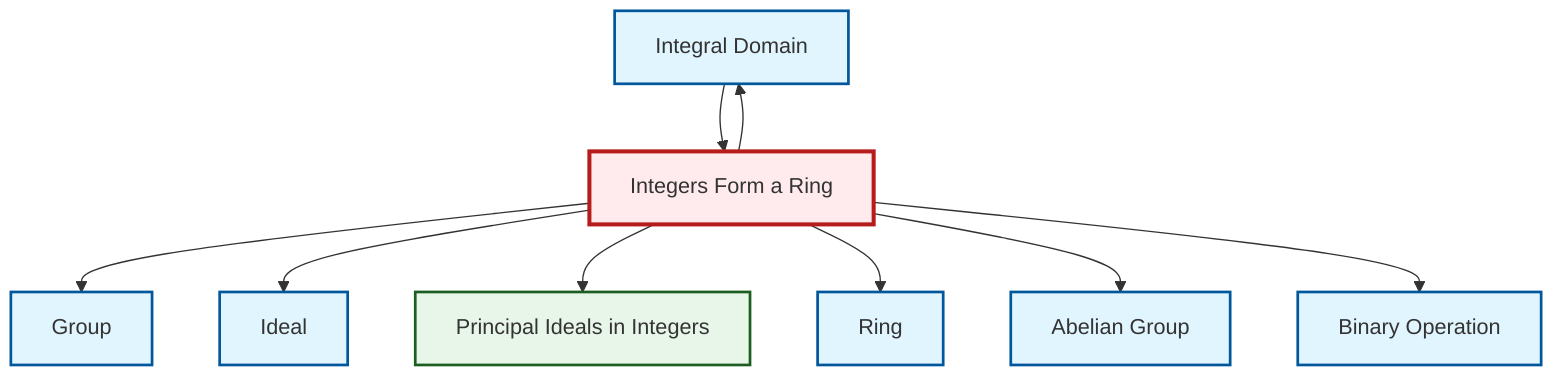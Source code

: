graph TD
    classDef definition fill:#e1f5fe,stroke:#01579b,stroke-width:2px
    classDef theorem fill:#f3e5f5,stroke:#4a148c,stroke-width:2px
    classDef axiom fill:#fff3e0,stroke:#e65100,stroke-width:2px
    classDef example fill:#e8f5e9,stroke:#1b5e20,stroke-width:2px
    classDef current fill:#ffebee,stroke:#b71c1c,stroke-width:3px
    def-integral-domain["Integral Domain"]:::definition
    def-ring["Ring"]:::definition
    ex-principal-ideal["Principal Ideals in Integers"]:::example
    def-ideal["Ideal"]:::definition
    def-abelian-group["Abelian Group"]:::definition
    ex-integers-ring["Integers Form a Ring"]:::example
    def-group["Group"]:::definition
    def-binary-operation["Binary Operation"]:::definition
    def-integral-domain --> ex-integers-ring
    ex-integers-ring --> def-group
    ex-integers-ring --> def-ideal
    ex-integers-ring --> ex-principal-ideal
    ex-integers-ring --> def-ring
    ex-integers-ring --> def-abelian-group
    ex-integers-ring --> def-integral-domain
    ex-integers-ring --> def-binary-operation
    class ex-integers-ring current